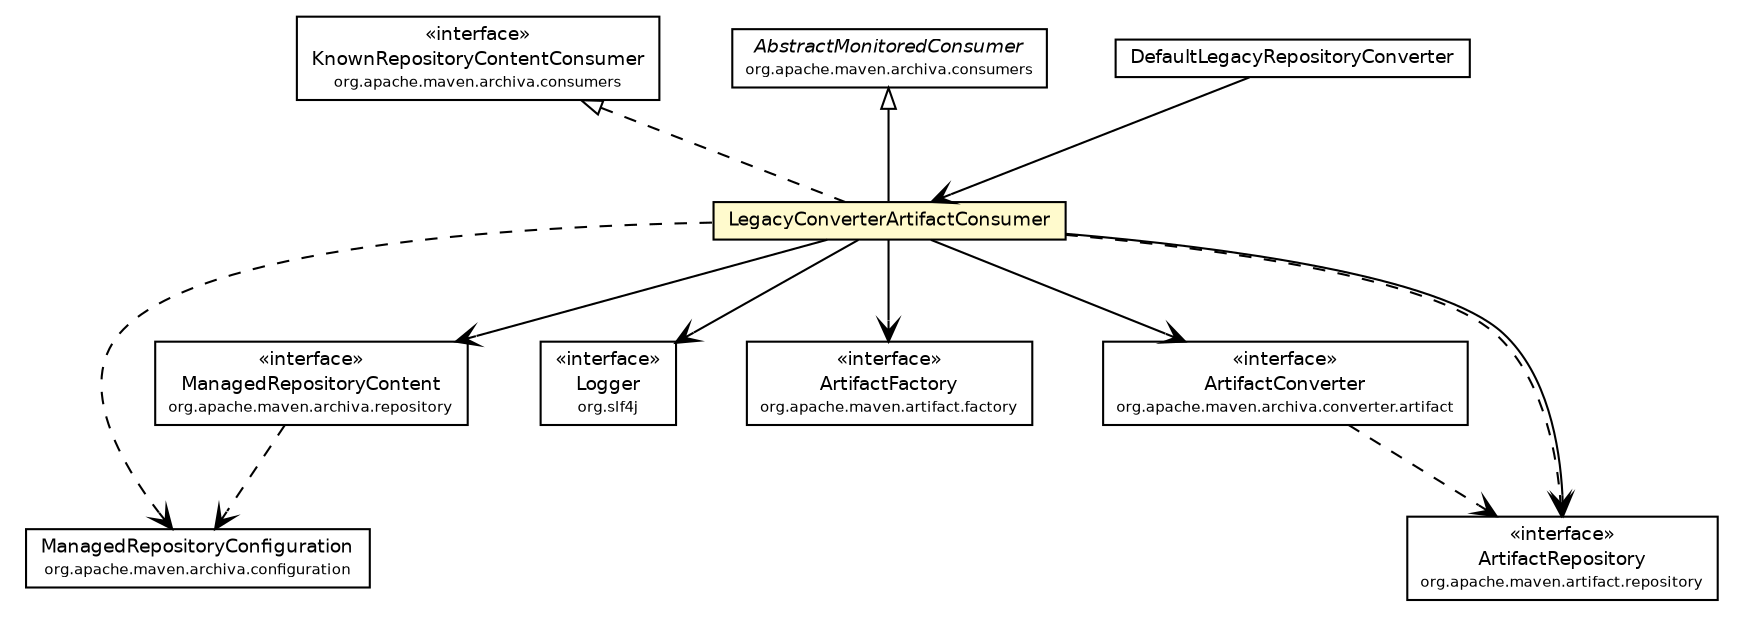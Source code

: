#!/usr/local/bin/dot
#
# Class diagram 
# Generated by UmlGraph version 4.6 (http://www.spinellis.gr/sw/umlgraph)
#

digraph G {
	edge [fontname="Helvetica",fontsize=10,labelfontname="Helvetica",labelfontsize=10];
	node [fontname="Helvetica",fontsize=10,shape=plaintext];
	// org.apache.maven.archiva.consumers.KnownRepositoryContentConsumer
	c148831 [label=<<table border="0" cellborder="1" cellspacing="0" cellpadding="2" port="p" href="../../consumers/KnownRepositoryContentConsumer.html">
		<tr><td><table border="0" cellspacing="0" cellpadding="1">
			<tr><td> &laquo;interface&raquo; </td></tr>
			<tr><td> KnownRepositoryContentConsumer </td></tr>
			<tr><td><font point-size="7.0"> org.apache.maven.archiva.consumers </font></td></tr>
		</table></td></tr>
		</table>>, fontname="Helvetica", fontcolor="black", fontsize=9.0];
	// org.apache.maven.archiva.consumers.AbstractMonitoredConsumer
	c148836 [label=<<table border="0" cellborder="1" cellspacing="0" cellpadding="2" port="p" href="../../consumers/AbstractMonitoredConsumer.html">
		<tr><td><table border="0" cellspacing="0" cellpadding="1">
			<tr><td><font face="Helvetica-Oblique"> AbstractMonitoredConsumer </font></td></tr>
			<tr><td><font point-size="7.0"> org.apache.maven.archiva.consumers </font></td></tr>
		</table></td></tr>
		</table>>, fontname="Helvetica", fontcolor="black", fontsize=9.0];
	// org.apache.maven.archiva.repository.ManagedRepositoryContent
	c148885 [label=<<table border="0" cellborder="1" cellspacing="0" cellpadding="2" port="p" href="../../repository/ManagedRepositoryContent.html">
		<tr><td><table border="0" cellspacing="0" cellpadding="1">
			<tr><td> &laquo;interface&raquo; </td></tr>
			<tr><td> ManagedRepositoryContent </td></tr>
			<tr><td><font point-size="7.0"> org.apache.maven.archiva.repository </font></td></tr>
		</table></td></tr>
		</table>>, fontname="Helvetica", fontcolor="black", fontsize=9.0];
	// org.apache.maven.archiva.converter.artifact.ArtifactConverter
	c149108 [label=<<table border="0" cellborder="1" cellspacing="0" cellpadding="2" port="p" href="../artifact/ArtifactConverter.html">
		<tr><td><table border="0" cellspacing="0" cellpadding="1">
			<tr><td> &laquo;interface&raquo; </td></tr>
			<tr><td> ArtifactConverter </td></tr>
			<tr><td><font point-size="7.0"> org.apache.maven.archiva.converter.artifact </font></td></tr>
		</table></td></tr>
		</table>>, fontname="Helvetica", fontcolor="black", fontsize=9.0];
	// org.apache.maven.archiva.converter.legacy.LegacyConverterArtifactConsumer
	c149111 [label=<<table border="0" cellborder="1" cellspacing="0" cellpadding="2" port="p" bgcolor="lemonChiffon" href="./LegacyConverterArtifactConsumer.html">
		<tr><td><table border="0" cellspacing="0" cellpadding="1">
			<tr><td> LegacyConverterArtifactConsumer </td></tr>
		</table></td></tr>
		</table>>, fontname="Helvetica", fontcolor="black", fontsize=9.0];
	// org.apache.maven.archiva.converter.legacy.DefaultLegacyRepositoryConverter
	c149112 [label=<<table border="0" cellborder="1" cellspacing="0" cellpadding="2" port="p" href="./DefaultLegacyRepositoryConverter.html">
		<tr><td><table border="0" cellspacing="0" cellpadding="1">
			<tr><td> DefaultLegacyRepositoryConverter </td></tr>
		</table></td></tr>
		</table>>, fontname="Helvetica", fontcolor="black", fontsize=9.0];
	//org.apache.maven.archiva.converter.legacy.LegacyConverterArtifactConsumer extends org.apache.maven.archiva.consumers.AbstractMonitoredConsumer
	c148836:p -> c149111:p [dir=back,arrowtail=empty];
	//org.apache.maven.archiva.converter.legacy.LegacyConverterArtifactConsumer implements org.apache.maven.archiva.consumers.KnownRepositoryContentConsumer
	c148831:p -> c149111:p [dir=back,arrowtail=empty,style=dashed];
	// org.apache.maven.archiva.converter.legacy.LegacyConverterArtifactConsumer NAVASSOC org.slf4j.Logger
	c149111:p -> c149161:p [taillabel="", label="", headlabel="", fontname="Helvetica", fontcolor="black", fontsize=10.0, color="black", arrowhead=open];
	// org.apache.maven.archiva.converter.legacy.LegacyConverterArtifactConsumer NAVASSOC org.apache.maven.archiva.converter.artifact.ArtifactConverter
	c149111:p -> c149108:p [taillabel="", label="", headlabel="", fontname="Helvetica", fontcolor="black", fontsize=10.0, color="black", arrowhead=open];
	// org.apache.maven.archiva.converter.legacy.LegacyConverterArtifactConsumer NAVASSOC org.apache.maven.artifact.factory.ArtifactFactory
	c149111:p -> c149162:p [taillabel="", label="", headlabel="", fontname="Helvetica", fontcolor="black", fontsize=10.0, color="black", arrowhead=open];
	// org.apache.maven.archiva.converter.legacy.LegacyConverterArtifactConsumer NAVASSOC org.apache.maven.archiva.repository.ManagedRepositoryContent
	c149111:p -> c148885:p [taillabel="", label="", headlabel="", fontname="Helvetica", fontcolor="black", fontsize=10.0, color="black", arrowhead=open];
	// org.apache.maven.archiva.converter.legacy.LegacyConverterArtifactConsumer NAVASSOC org.apache.maven.artifact.repository.ArtifactRepository
	c149111:p -> c149163:p [taillabel="", label="", headlabel="", fontname="Helvetica", fontcolor="black", fontsize=10.0, color="black", arrowhead=open];
	// org.apache.maven.archiva.converter.legacy.DefaultLegacyRepositoryConverter NAVASSOC org.apache.maven.archiva.converter.legacy.LegacyConverterArtifactConsumer
	c149112:p -> c149111:p [taillabel="", label="", headlabel="", fontname="Helvetica", fontcolor="black", fontsize=10.0, color="black", arrowhead=open];
	// org.apache.maven.archiva.repository.ManagedRepositoryContent DEPEND org.apache.maven.archiva.configuration.ManagedRepositoryConfiguration
	c148885:p -> c149164:p [taillabel="", label="", headlabel="", fontname="Helvetica", fontcolor="black", fontsize=10.0, color="black", arrowhead=open, style=dashed];
	// org.apache.maven.archiva.converter.artifact.ArtifactConverter DEPEND org.apache.maven.artifact.repository.ArtifactRepository
	c149108:p -> c149163:p [taillabel="", label="", headlabel="", fontname="Helvetica", fontcolor="black", fontsize=10.0, color="black", arrowhead=open, style=dashed];
	// org.apache.maven.archiva.converter.legacy.LegacyConverterArtifactConsumer DEPEND org.apache.maven.artifact.repository.ArtifactRepository
	c149111:p -> c149163:p [taillabel="", label="", headlabel="", fontname="Helvetica", fontcolor="black", fontsize=10.0, color="black", arrowhead=open, style=dashed];
	// org.apache.maven.archiva.converter.legacy.LegacyConverterArtifactConsumer DEPEND org.apache.maven.archiva.configuration.ManagedRepositoryConfiguration
	c149111:p -> c149164:p [taillabel="", label="", headlabel="", fontname="Helvetica", fontcolor="black", fontsize=10.0, color="black", arrowhead=open, style=dashed];
	// org.slf4j.Logger
	c149161 [label=<<table border="0" cellborder="1" cellspacing="0" cellpadding="2" port="p" href="http://java.sun.com/j2se/1.4.2/docs/api/org/slf4j/Logger.html">
		<tr><td><table border="0" cellspacing="0" cellpadding="1">
			<tr><td> &laquo;interface&raquo; </td></tr>
			<tr><td> Logger </td></tr>
			<tr><td><font point-size="7.0"> org.slf4j </font></td></tr>
		</table></td></tr>
		</table>>, fontname="Helvetica", fontcolor="black", fontsize=9.0];
	// org.apache.maven.archiva.configuration.ManagedRepositoryConfiguration
	c149164 [label=<<table border="0" cellborder="1" cellspacing="0" cellpadding="2" port="p" href="http://java.sun.com/j2se/1.4.2/docs/api/org/apache/maven/archiva/configuration/ManagedRepositoryConfiguration.html">
		<tr><td><table border="0" cellspacing="0" cellpadding="1">
			<tr><td> ManagedRepositoryConfiguration </td></tr>
			<tr><td><font point-size="7.0"> org.apache.maven.archiva.configuration </font></td></tr>
		</table></td></tr>
		</table>>, fontname="Helvetica", fontcolor="black", fontsize=9.0];
	// org.apache.maven.artifact.factory.ArtifactFactory
	c149162 [label=<<table border="0" cellborder="1" cellspacing="0" cellpadding="2" port="p" href="http://java.sun.com/j2se/1.4.2/docs/api/org/apache/maven/artifact/factory/ArtifactFactory.html">
		<tr><td><table border="0" cellspacing="0" cellpadding="1">
			<tr><td> &laquo;interface&raquo; </td></tr>
			<tr><td> ArtifactFactory </td></tr>
			<tr><td><font point-size="7.0"> org.apache.maven.artifact.factory </font></td></tr>
		</table></td></tr>
		</table>>, fontname="Helvetica", fontcolor="black", fontsize=9.0];
	// org.apache.maven.artifact.repository.ArtifactRepository
	c149163 [label=<<table border="0" cellborder="1" cellspacing="0" cellpadding="2" port="p" href="http://java.sun.com/j2se/1.4.2/docs/api/org/apache/maven/artifact/repository/ArtifactRepository.html">
		<tr><td><table border="0" cellspacing="0" cellpadding="1">
			<tr><td> &laquo;interface&raquo; </td></tr>
			<tr><td> ArtifactRepository </td></tr>
			<tr><td><font point-size="7.0"> org.apache.maven.artifact.repository </font></td></tr>
		</table></td></tr>
		</table>>, fontname="Helvetica", fontcolor="black", fontsize=9.0];
}

